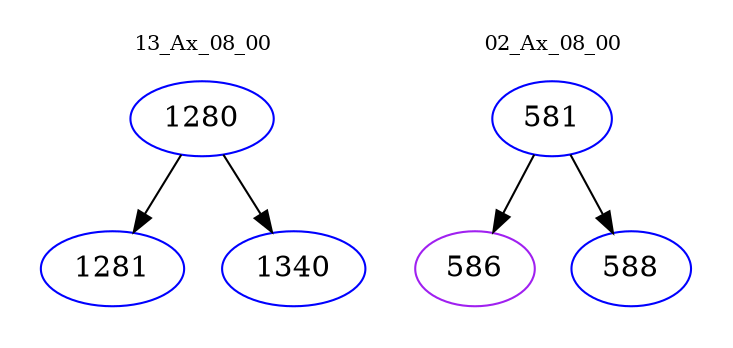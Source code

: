 digraph{
subgraph cluster_0 {
color = white
label = "13_Ax_08_00";
fontsize=10;
T0_1280 [label="1280", color="blue"]
T0_1280 -> T0_1281 [color="black"]
T0_1281 [label="1281", color="blue"]
T0_1280 -> T0_1340 [color="black"]
T0_1340 [label="1340", color="blue"]
}
subgraph cluster_1 {
color = white
label = "02_Ax_08_00";
fontsize=10;
T1_581 [label="581", color="blue"]
T1_581 -> T1_586 [color="black"]
T1_586 [label="586", color="purple"]
T1_581 -> T1_588 [color="black"]
T1_588 [label="588", color="blue"]
}
}
